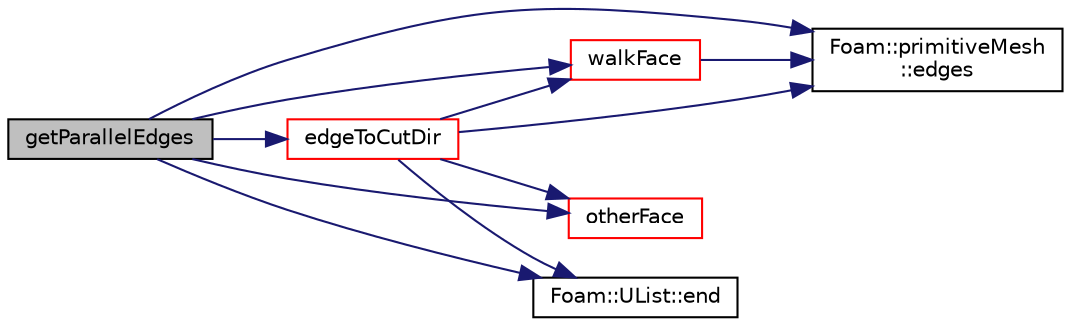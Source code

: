 digraph "getParallelEdges"
{
  bgcolor="transparent";
  edge [fontname="Helvetica",fontsize="10",labelfontname="Helvetica",labelfontsize="10"];
  node [fontname="Helvetica",fontsize="10",shape=record];
  rankdir="LR";
  Node1 [label="getParallelEdges",height=0.2,width=0.4,color="black", fillcolor="grey75", style="filled", fontcolor="black"];
  Node1 -> Node2 [color="midnightblue",fontsize="10",style="solid",fontname="Helvetica"];
  Node2 [label="Foam::primitiveMesh\l::edges",height=0.2,width=0.4,color="black",URL="$a01969.html#aae82d34fe433288eb6b1f9dea53675c8",tooltip="Return mesh edges. Uses calcEdges. "];
  Node1 -> Node3 [color="midnightblue",fontsize="10",style="solid",fontname="Helvetica"];
  Node3 [label="edgeToCutDir",height=0.2,width=0.4,color="red",URL="$a10789.html#aaae026ffd1b269c8a220c6bb1bc95fa7",tooltip="Given edge on hex find all &#39;parallel&#39; (i.e. non-connected) "];
  Node3 -> Node4 [color="midnightblue",fontsize="10",style="solid",fontname="Helvetica"];
  Node4 [label="otherFace",height=0.2,width=0.4,color="red",URL="$a10789.html#a38973075afca54f6ee816cab3b8bff7e",tooltip="Return face on cell using edgeI but not faceI. Throws error. "];
  Node3 -> Node2 [color="midnightblue",fontsize="10",style="solid",fontname="Helvetica"];
  Node3 -> Node5 [color="midnightblue",fontsize="10",style="solid",fontname="Helvetica"];
  Node5 [label="Foam::UList::end",height=0.2,width=0.4,color="black",URL="$a02735.html#acf5102a998ffca93da588563e2af7413",tooltip="Return an iterator to end traversing the UList. "];
  Node3 -> Node6 [color="midnightblue",fontsize="10",style="solid",fontname="Helvetica"];
  Node6 [label="walkFace",height=0.2,width=0.4,color="red",URL="$a10789.html#a7a612dbf101c056ee4e4f2a0f812c278",tooltip="Returns label of edge nEdges away from startEdge (in the direction. "];
  Node6 -> Node2 [color="midnightblue",fontsize="10",style="solid",fontname="Helvetica"];
  Node1 -> Node5 [color="midnightblue",fontsize="10",style="solid",fontname="Helvetica"];
  Node1 -> Node4 [color="midnightblue",fontsize="10",style="solid",fontname="Helvetica"];
  Node1 -> Node6 [color="midnightblue",fontsize="10",style="solid",fontname="Helvetica"];
}
